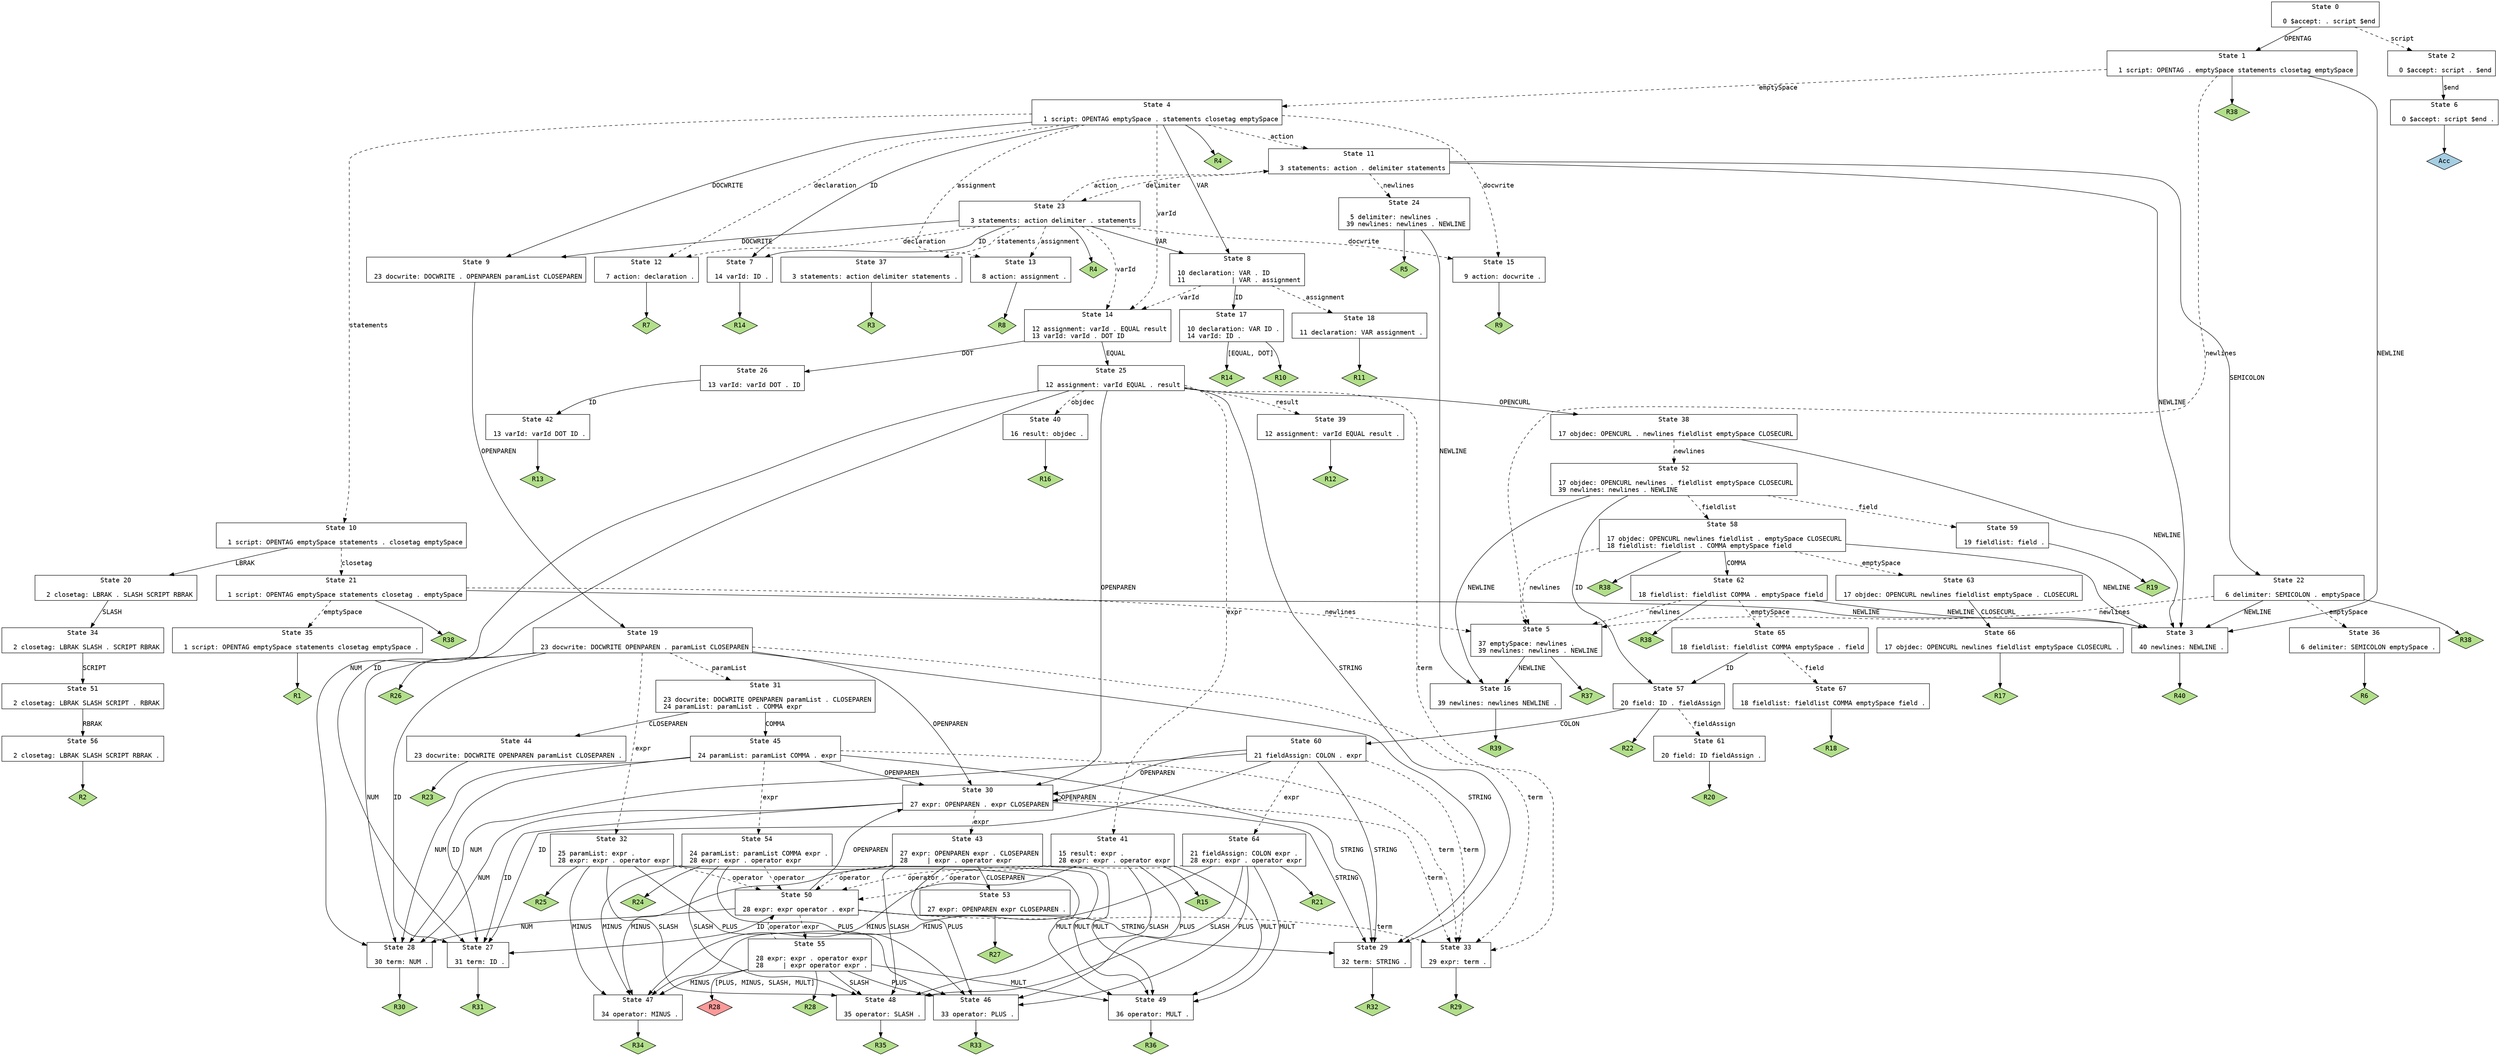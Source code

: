 // Generated by GNU Bison 3.0.
// Report bugs to <bug-bison@gnu.org>.
// Home page: <http://www.gnu.org/software/bison/>.

digraph "parser.y"
{
  node [fontname = courier, shape = box, colorscheme = paired6]
  edge [fontname = courier]

  0 [label="State 0\n\l  0 $accept: . script $end\l"]
  0 -> 1 [style=solid label="OPENTAG"]
  0 -> 2 [style=dashed label="script"]
  1 [label="State 1\n\l  1 script: OPENTAG . emptySpace statements closetag emptySpace\l"]
  1 -> 3 [style=solid label="NEWLINE"]
  1 -> 4 [style=dashed label="emptySpace"]
  1 -> 5 [style=dashed label="newlines"]
  1 -> "1R38" [style=solid]
 "1R38" [label="R38", fillcolor=3, shape=diamond, style=filled]
  2 [label="State 2\n\l  0 $accept: script . $end\l"]
  2 -> 6 [style=solid label="$end"]
  3 [label="State 3\n\l 40 newlines: NEWLINE .\l"]
  3 -> "3R40" [style=solid]
 "3R40" [label="R40", fillcolor=3, shape=diamond, style=filled]
  4 [label="State 4\n\l  1 script: OPENTAG emptySpace . statements closetag emptySpace\l"]
  4 -> 7 [style=solid label="ID"]
  4 -> 8 [style=solid label="VAR"]
  4 -> 9 [style=solid label="DOCWRITE"]
  4 -> 10 [style=dashed label="statements"]
  4 -> 11 [style=dashed label="action"]
  4 -> 12 [style=dashed label="declaration"]
  4 -> 13 [style=dashed label="assignment"]
  4 -> 14 [style=dashed label="varId"]
  4 -> 15 [style=dashed label="docwrite"]
  4 -> "4R4" [style=solid]
 "4R4" [label="R4", fillcolor=3, shape=diamond, style=filled]
  5 [label="State 5\n\l 37 emptySpace: newlines .\l 39 newlines: newlines . NEWLINE\l"]
  5 -> 16 [style=solid label="NEWLINE"]
  5 -> "5R37" [style=solid]
 "5R37" [label="R37", fillcolor=3, shape=diamond, style=filled]
  6 [label="State 6\n\l  0 $accept: script $end .\l"]
  6 -> "6R0" [style=solid]
 "6R0" [label="Acc", fillcolor=1, shape=diamond, style=filled]
  7 [label="State 7\n\l 14 varId: ID .\l"]
  7 -> "7R14" [style=solid]
 "7R14" [label="R14", fillcolor=3, shape=diamond, style=filled]
  8 [label="State 8\n\l 10 declaration: VAR . ID\l 11            | VAR . assignment\l"]
  8 -> 17 [style=solid label="ID"]
  8 -> 18 [style=dashed label="assignment"]
  8 -> 14 [style=dashed label="varId"]
  9 [label="State 9\n\l 23 docwrite: DOCWRITE . OPENPAREN paramList CLOSEPAREN\l"]
  9 -> 19 [style=solid label="OPENPAREN"]
  10 [label="State 10\n\l  1 script: OPENTAG emptySpace statements . closetag emptySpace\l"]
  10 -> 20 [style=solid label="LBRAK"]
  10 -> 21 [style=dashed label="closetag"]
  11 [label="State 11\n\l  3 statements: action . delimiter statements\l"]
  11 -> 3 [style=solid label="NEWLINE"]
  11 -> 22 [style=solid label="SEMICOLON"]
  11 -> 23 [style=dashed label="delimiter"]
  11 -> 24 [style=dashed label="newlines"]
  12 [label="State 12\n\l  7 action: declaration .\l"]
  12 -> "12R7" [style=solid]
 "12R7" [label="R7", fillcolor=3, shape=diamond, style=filled]
  13 [label="State 13\n\l  8 action: assignment .\l"]
  13 -> "13R8" [style=solid]
 "13R8" [label="R8", fillcolor=3, shape=diamond, style=filled]
  14 [label="State 14\n\l 12 assignment: varId . EQUAL result\l 13 varId: varId . DOT ID\l"]
  14 -> 25 [style=solid label="EQUAL"]
  14 -> 26 [style=solid label="DOT"]
  15 [label="State 15\n\l  9 action: docwrite .\l"]
  15 -> "15R9" [style=solid]
 "15R9" [label="R9", fillcolor=3, shape=diamond, style=filled]
  16 [label="State 16\n\l 39 newlines: newlines NEWLINE .\l"]
  16 -> "16R39" [style=solid]
 "16R39" [label="R39", fillcolor=3, shape=diamond, style=filled]
  17 [label="State 17\n\l 10 declaration: VAR ID .\l 14 varId: ID .\l"]
  17 -> "17R10" [style=solid]
 "17R10" [label="R10", fillcolor=3, shape=diamond, style=filled]
  17 -> "17R14" [label="[EQUAL, DOT]", style=solid]
 "17R14" [label="R14", fillcolor=3, shape=diamond, style=filled]
  18 [label="State 18\n\l 11 declaration: VAR assignment .\l"]
  18 -> "18R11" [style=solid]
 "18R11" [label="R11", fillcolor=3, shape=diamond, style=filled]
  19 [label="State 19\n\l 23 docwrite: DOCWRITE OPENPAREN . paramList CLOSEPAREN\l"]
  19 -> 27 [style=solid label="ID"]
  19 -> 28 [style=solid label="NUM"]
  19 -> 29 [style=solid label="STRING"]
  19 -> 30 [style=solid label="OPENPAREN"]
  19 -> 31 [style=dashed label="paramList"]
  19 -> 32 [style=dashed label="expr"]
  19 -> 33 [style=dashed label="term"]
  19 -> "19R26" [style=solid]
 "19R26" [label="R26", fillcolor=3, shape=diamond, style=filled]
  20 [label="State 20\n\l  2 closetag: LBRAK . SLASH SCRIPT RBRAK\l"]
  20 -> 34 [style=solid label="SLASH"]
  21 [label="State 21\n\l  1 script: OPENTAG emptySpace statements closetag . emptySpace\l"]
  21 -> 3 [style=solid label="NEWLINE"]
  21 -> 35 [style=dashed label="emptySpace"]
  21 -> 5 [style=dashed label="newlines"]
  21 -> "21R38" [style=solid]
 "21R38" [label="R38", fillcolor=3, shape=diamond, style=filled]
  22 [label="State 22\n\l  6 delimiter: SEMICOLON . emptySpace\l"]
  22 -> 3 [style=solid label="NEWLINE"]
  22 -> 36 [style=dashed label="emptySpace"]
  22 -> 5 [style=dashed label="newlines"]
  22 -> "22R38" [style=solid]
 "22R38" [label="R38", fillcolor=3, shape=diamond, style=filled]
  23 [label="State 23\n\l  3 statements: action delimiter . statements\l"]
  23 -> 7 [style=solid label="ID"]
  23 -> 8 [style=solid label="VAR"]
  23 -> 9 [style=solid label="DOCWRITE"]
  23 -> 37 [style=dashed label="statements"]
  23 -> 11 [style=dashed label="action"]
  23 -> 12 [style=dashed label="declaration"]
  23 -> 13 [style=dashed label="assignment"]
  23 -> 14 [style=dashed label="varId"]
  23 -> 15 [style=dashed label="docwrite"]
  23 -> "23R4" [style=solid]
 "23R4" [label="R4", fillcolor=3, shape=diamond, style=filled]
  24 [label="State 24\n\l  5 delimiter: newlines .\l 39 newlines: newlines . NEWLINE\l"]
  24 -> 16 [style=solid label="NEWLINE"]
  24 -> "24R5" [style=solid]
 "24R5" [label="R5", fillcolor=3, shape=diamond, style=filled]
  25 [label="State 25\n\l 12 assignment: varId EQUAL . result\l"]
  25 -> 27 [style=solid label="ID"]
  25 -> 28 [style=solid label="NUM"]
  25 -> 29 [style=solid label="STRING"]
  25 -> 30 [style=solid label="OPENPAREN"]
  25 -> 38 [style=solid label="OPENCURL"]
  25 -> 39 [style=dashed label="result"]
  25 -> 40 [style=dashed label="objdec"]
  25 -> 41 [style=dashed label="expr"]
  25 -> 33 [style=dashed label="term"]
  26 [label="State 26\n\l 13 varId: varId DOT . ID\l"]
  26 -> 42 [style=solid label="ID"]
  27 [label="State 27\n\l 31 term: ID .\l"]
  27 -> "27R31" [style=solid]
 "27R31" [label="R31", fillcolor=3, shape=diamond, style=filled]
  28 [label="State 28\n\l 30 term: NUM .\l"]
  28 -> "28R30" [style=solid]
 "28R30" [label="R30", fillcolor=3, shape=diamond, style=filled]
  29 [label="State 29\n\l 32 term: STRING .\l"]
  29 -> "29R32" [style=solid]
 "29R32" [label="R32", fillcolor=3, shape=diamond, style=filled]
  30 [label="State 30\n\l 27 expr: OPENPAREN . expr CLOSEPAREN\l"]
  30 -> 27 [style=solid label="ID"]
  30 -> 28 [style=solid label="NUM"]
  30 -> 29 [style=solid label="STRING"]
  30 -> 30 [style=solid label="OPENPAREN"]
  30 -> 43 [style=dashed label="expr"]
  30 -> 33 [style=dashed label="term"]
  31 [label="State 31\n\l 23 docwrite: DOCWRITE OPENPAREN paramList . CLOSEPAREN\l 24 paramList: paramList . COMMA expr\l"]
  31 -> 44 [style=solid label="CLOSEPAREN"]
  31 -> 45 [style=solid label="COMMA"]
  32 [label="State 32\n\l 25 paramList: expr .\l 28 expr: expr . operator expr\l"]
  32 -> 46 [style=solid label="PLUS"]
  32 -> 47 [style=solid label="MINUS"]
  32 -> 48 [style=solid label="SLASH"]
  32 -> 49 [style=solid label="MULT"]
  32 -> 50 [style=dashed label="operator"]
  32 -> "32R25" [style=solid]
 "32R25" [label="R25", fillcolor=3, shape=diamond, style=filled]
  33 [label="State 33\n\l 29 expr: term .\l"]
  33 -> "33R29" [style=solid]
 "33R29" [label="R29", fillcolor=3, shape=diamond, style=filled]
  34 [label="State 34\n\l  2 closetag: LBRAK SLASH . SCRIPT RBRAK\l"]
  34 -> 51 [style=solid label="SCRIPT"]
  35 [label="State 35\n\l  1 script: OPENTAG emptySpace statements closetag emptySpace .\l"]
  35 -> "35R1" [style=solid]
 "35R1" [label="R1", fillcolor=3, shape=diamond, style=filled]
  36 [label="State 36\n\l  6 delimiter: SEMICOLON emptySpace .\l"]
  36 -> "36R6" [style=solid]
 "36R6" [label="R6", fillcolor=3, shape=diamond, style=filled]
  37 [label="State 37\n\l  3 statements: action delimiter statements .\l"]
  37 -> "37R3" [style=solid]
 "37R3" [label="R3", fillcolor=3, shape=diamond, style=filled]
  38 [label="State 38\n\l 17 objdec: OPENCURL . newlines fieldlist emptySpace CLOSECURL\l"]
  38 -> 3 [style=solid label="NEWLINE"]
  38 -> 52 [style=dashed label="newlines"]
  39 [label="State 39\n\l 12 assignment: varId EQUAL result .\l"]
  39 -> "39R12" [style=solid]
 "39R12" [label="R12", fillcolor=3, shape=diamond, style=filled]
  40 [label="State 40\n\l 16 result: objdec .\l"]
  40 -> "40R16" [style=solid]
 "40R16" [label="R16", fillcolor=3, shape=diamond, style=filled]
  41 [label="State 41\n\l 15 result: expr .\l 28 expr: expr . operator expr\l"]
  41 -> 46 [style=solid label="PLUS"]
  41 -> 47 [style=solid label="MINUS"]
  41 -> 48 [style=solid label="SLASH"]
  41 -> 49 [style=solid label="MULT"]
  41 -> 50 [style=dashed label="operator"]
  41 -> "41R15" [style=solid]
 "41R15" [label="R15", fillcolor=3, shape=diamond, style=filled]
  42 [label="State 42\n\l 13 varId: varId DOT ID .\l"]
  42 -> "42R13" [style=solid]
 "42R13" [label="R13", fillcolor=3, shape=diamond, style=filled]
  43 [label="State 43\n\l 27 expr: OPENPAREN expr . CLOSEPAREN\l 28     | expr . operator expr\l"]
  43 -> 46 [style=solid label="PLUS"]
  43 -> 47 [style=solid label="MINUS"]
  43 -> 48 [style=solid label="SLASH"]
  43 -> 49 [style=solid label="MULT"]
  43 -> 53 [style=solid label="CLOSEPAREN"]
  43 -> 50 [style=dashed label="operator"]
  44 [label="State 44\n\l 23 docwrite: DOCWRITE OPENPAREN paramList CLOSEPAREN .\l"]
  44 -> "44R23" [style=solid]
 "44R23" [label="R23", fillcolor=3, shape=diamond, style=filled]
  45 [label="State 45\n\l 24 paramList: paramList COMMA . expr\l"]
  45 -> 27 [style=solid label="ID"]
  45 -> 28 [style=solid label="NUM"]
  45 -> 29 [style=solid label="STRING"]
  45 -> 30 [style=solid label="OPENPAREN"]
  45 -> 54 [style=dashed label="expr"]
  45 -> 33 [style=dashed label="term"]
  46 [label="State 46\n\l 33 operator: PLUS .\l"]
  46 -> "46R33" [style=solid]
 "46R33" [label="R33", fillcolor=3, shape=diamond, style=filled]
  47 [label="State 47\n\l 34 operator: MINUS .\l"]
  47 -> "47R34" [style=solid]
 "47R34" [label="R34", fillcolor=3, shape=diamond, style=filled]
  48 [label="State 48\n\l 35 operator: SLASH .\l"]
  48 -> "48R35" [style=solid]
 "48R35" [label="R35", fillcolor=3, shape=diamond, style=filled]
  49 [label="State 49\n\l 36 operator: MULT .\l"]
  49 -> "49R36" [style=solid]
 "49R36" [label="R36", fillcolor=3, shape=diamond, style=filled]
  50 [label="State 50\n\l 28 expr: expr operator . expr\l"]
  50 -> 27 [style=solid label="ID"]
  50 -> 28 [style=solid label="NUM"]
  50 -> 29 [style=solid label="STRING"]
  50 -> 30 [style=solid label="OPENPAREN"]
  50 -> 55 [style=dashed label="expr"]
  50 -> 33 [style=dashed label="term"]
  51 [label="State 51\n\l  2 closetag: LBRAK SLASH SCRIPT . RBRAK\l"]
  51 -> 56 [style=solid label="RBRAK"]
  52 [label="State 52\n\l 17 objdec: OPENCURL newlines . fieldlist emptySpace CLOSECURL\l 39 newlines: newlines . NEWLINE\l"]
  52 -> 57 [style=solid label="ID"]
  52 -> 16 [style=solid label="NEWLINE"]
  52 -> 58 [style=dashed label="fieldlist"]
  52 -> 59 [style=dashed label="field"]
  53 [label="State 53\n\l 27 expr: OPENPAREN expr CLOSEPAREN .\l"]
  53 -> "53R27" [style=solid]
 "53R27" [label="R27", fillcolor=3, shape=diamond, style=filled]
  54 [label="State 54\n\l 24 paramList: paramList COMMA expr .\l 28 expr: expr . operator expr\l"]
  54 -> 46 [style=solid label="PLUS"]
  54 -> 47 [style=solid label="MINUS"]
  54 -> 48 [style=solid label="SLASH"]
  54 -> 49 [style=solid label="MULT"]
  54 -> 50 [style=dashed label="operator"]
  54 -> "54R24" [style=solid]
 "54R24" [label="R24", fillcolor=3, shape=diamond, style=filled]
  55 [label="State 55\n\l 28 expr: expr . operator expr\l 28     | expr operator expr .\l"]
  55 -> 46 [style=solid label="PLUS"]
  55 -> 47 [style=solid label="MINUS"]
  55 -> 48 [style=solid label="SLASH"]
  55 -> 49 [style=solid label="MULT"]
  55 -> 50 [style=dashed label="operator"]
  55 -> "55R28d" [label="[PLUS, MINUS, SLASH, MULT]", style=solid]
 "55R28d" [label="R28", fillcolor=5, shape=diamond, style=filled]
  55 -> "55R28" [style=solid]
 "55R28" [label="R28", fillcolor=3, shape=diamond, style=filled]
  56 [label="State 56\n\l  2 closetag: LBRAK SLASH SCRIPT RBRAK .\l"]
  56 -> "56R2" [style=solid]
 "56R2" [label="R2", fillcolor=3, shape=diamond, style=filled]
  57 [label="State 57\n\l 20 field: ID . fieldAssign\l"]
  57 -> 60 [style=solid label="COLON"]
  57 -> 61 [style=dashed label="fieldAssign"]
  57 -> "57R22" [style=solid]
 "57R22" [label="R22", fillcolor=3, shape=diamond, style=filled]
  58 [label="State 58\n\l 17 objdec: OPENCURL newlines fieldlist . emptySpace CLOSECURL\l 18 fieldlist: fieldlist . COMMA emptySpace field\l"]
  58 -> 3 [style=solid label="NEWLINE"]
  58 -> 62 [style=solid label="COMMA"]
  58 -> 63 [style=dashed label="emptySpace"]
  58 -> 5 [style=dashed label="newlines"]
  58 -> "58R38" [style=solid]
 "58R38" [label="R38", fillcolor=3, shape=diamond, style=filled]
  59 [label="State 59\n\l 19 fieldlist: field .\l"]
  59 -> "59R19" [style=solid]
 "59R19" [label="R19", fillcolor=3, shape=diamond, style=filled]
  60 [label="State 60\n\l 21 fieldAssign: COLON . expr\l"]
  60 -> 27 [style=solid label="ID"]
  60 -> 28 [style=solid label="NUM"]
  60 -> 29 [style=solid label="STRING"]
  60 -> 30 [style=solid label="OPENPAREN"]
  60 -> 64 [style=dashed label="expr"]
  60 -> 33 [style=dashed label="term"]
  61 [label="State 61\n\l 20 field: ID fieldAssign .\l"]
  61 -> "61R20" [style=solid]
 "61R20" [label="R20", fillcolor=3, shape=diamond, style=filled]
  62 [label="State 62\n\l 18 fieldlist: fieldlist COMMA . emptySpace field\l"]
  62 -> 3 [style=solid label="NEWLINE"]
  62 -> 65 [style=dashed label="emptySpace"]
  62 -> 5 [style=dashed label="newlines"]
  62 -> "62R38" [style=solid]
 "62R38" [label="R38", fillcolor=3, shape=diamond, style=filled]
  63 [label="State 63\n\l 17 objdec: OPENCURL newlines fieldlist emptySpace . CLOSECURL\l"]
  63 -> 66 [style=solid label="CLOSECURL"]
  64 [label="State 64\n\l 21 fieldAssign: COLON expr .\l 28 expr: expr . operator expr\l"]
  64 -> 46 [style=solid label="PLUS"]
  64 -> 47 [style=solid label="MINUS"]
  64 -> 48 [style=solid label="SLASH"]
  64 -> 49 [style=solid label="MULT"]
  64 -> 50 [style=dashed label="operator"]
  64 -> "64R21" [style=solid]
 "64R21" [label="R21", fillcolor=3, shape=diamond, style=filled]
  65 [label="State 65\n\l 18 fieldlist: fieldlist COMMA emptySpace . field\l"]
  65 -> 57 [style=solid label="ID"]
  65 -> 67 [style=dashed label="field"]
  66 [label="State 66\n\l 17 objdec: OPENCURL newlines fieldlist emptySpace CLOSECURL .\l"]
  66 -> "66R17" [style=solid]
 "66R17" [label="R17", fillcolor=3, shape=diamond, style=filled]
  67 [label="State 67\n\l 18 fieldlist: fieldlist COMMA emptySpace field .\l"]
  67 -> "67R18" [style=solid]
 "67R18" [label="R18", fillcolor=3, shape=diamond, style=filled]
}
